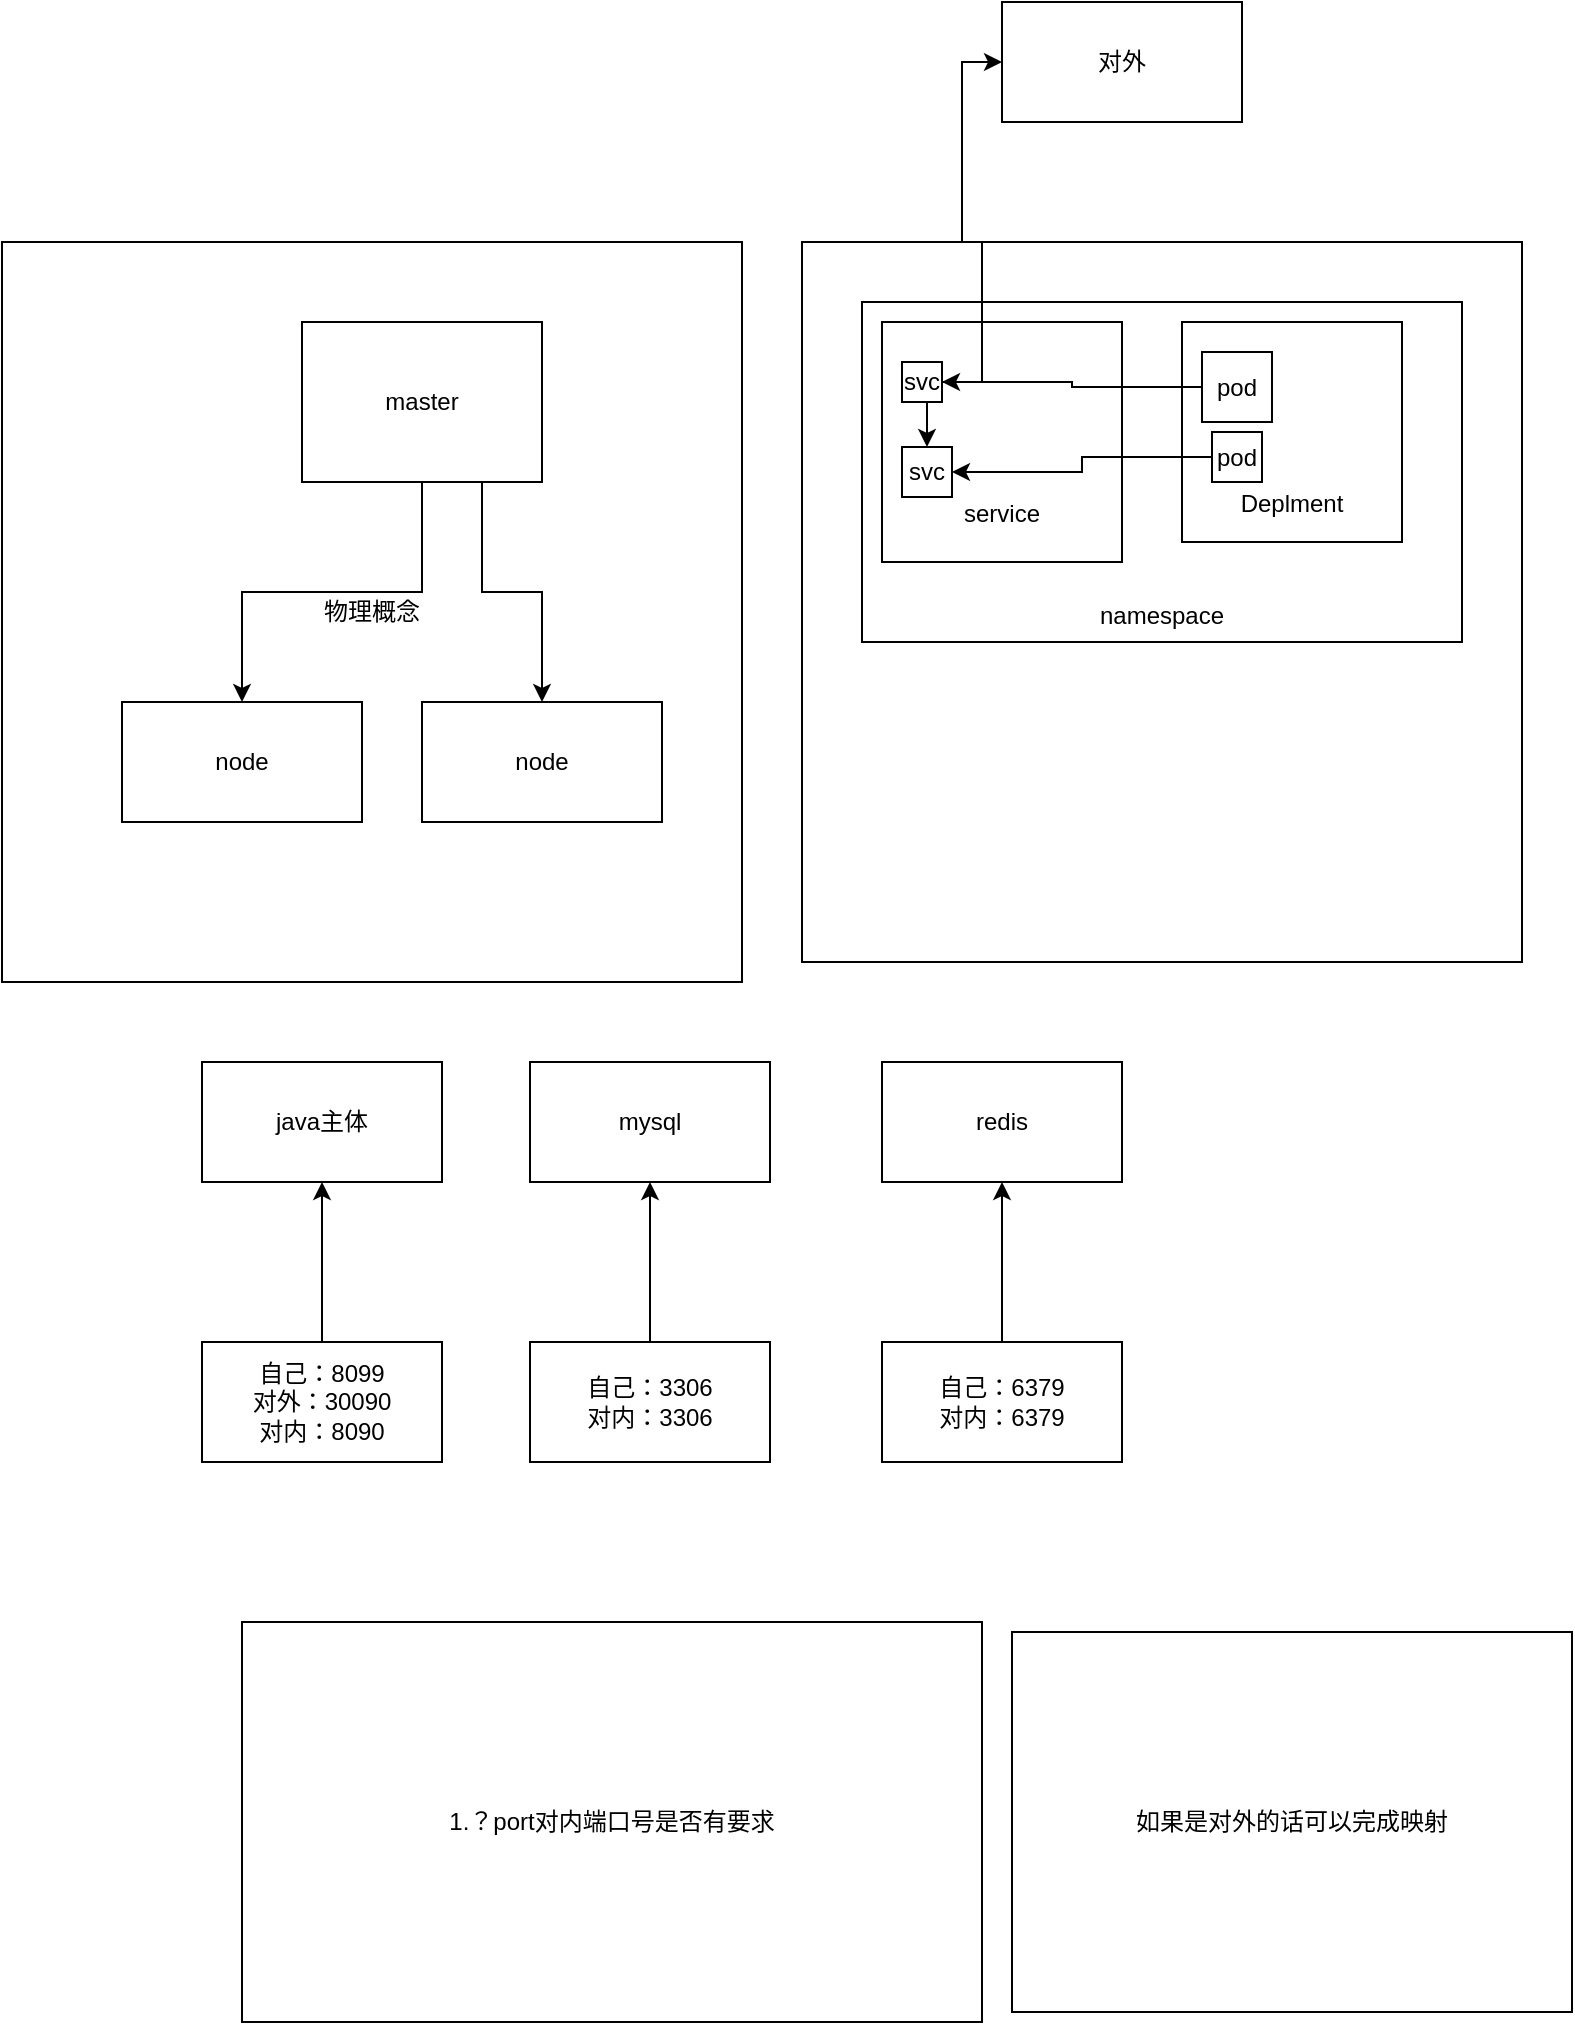 <mxfile version="20.0.4" type="github">
  <diagram id="aE9kvv7NJy-3S83cpJ76" name="Page-1">
    <mxGraphModel dx="1292" dy="578" grid="1" gridSize="10" guides="1" tooltips="1" connect="1" arrows="1" fold="1" page="1" pageScale="1" pageWidth="827" pageHeight="1169" math="0" shadow="0">
      <root>
        <mxCell id="0" />
        <mxCell id="1" parent="0" />
        <mxCell id="0Yh7rT4wNSJPTgpAmVTI-1" value="物理概念" style="whiteSpace=wrap;html=1;aspect=fixed;" parent="1" vertex="1">
          <mxGeometry x="30" y="120" width="370" height="370" as="geometry" />
        </mxCell>
        <mxCell id="0Yh7rT4wNSJPTgpAmVTI-6" style="edgeStyle=orthogonalEdgeStyle;rounded=0;orthogonalLoop=1;jettySize=auto;html=1;exitX=0.5;exitY=1;exitDx=0;exitDy=0;entryX=0.5;entryY=0;entryDx=0;entryDy=0;" parent="1" source="0Yh7rT4wNSJPTgpAmVTI-2" target="0Yh7rT4wNSJPTgpAmVTI-3" edge="1">
          <mxGeometry relative="1" as="geometry" />
        </mxCell>
        <mxCell id="0Yh7rT4wNSJPTgpAmVTI-7" style="edgeStyle=orthogonalEdgeStyle;rounded=0;orthogonalLoop=1;jettySize=auto;html=1;exitX=0.75;exitY=1;exitDx=0;exitDy=0;" parent="1" source="0Yh7rT4wNSJPTgpAmVTI-2" target="0Yh7rT4wNSJPTgpAmVTI-4" edge="1">
          <mxGeometry relative="1" as="geometry" />
        </mxCell>
        <mxCell id="0Yh7rT4wNSJPTgpAmVTI-2" value="master" style="rounded=0;whiteSpace=wrap;html=1;" parent="1" vertex="1">
          <mxGeometry x="180" y="160" width="120" height="80" as="geometry" />
        </mxCell>
        <mxCell id="0Yh7rT4wNSJPTgpAmVTI-3" value="node" style="rounded=0;whiteSpace=wrap;html=1;" parent="1" vertex="1">
          <mxGeometry x="90" y="350" width="120" height="60" as="geometry" />
        </mxCell>
        <mxCell id="0Yh7rT4wNSJPTgpAmVTI-4" value="node" style="rounded=0;whiteSpace=wrap;html=1;" parent="1" vertex="1">
          <mxGeometry x="240" y="350" width="120" height="60" as="geometry" />
        </mxCell>
        <mxCell id="0Yh7rT4wNSJPTgpAmVTI-8" value="" style="whiteSpace=wrap;html=1;aspect=fixed;" parent="1" vertex="1">
          <mxGeometry x="430" y="120" width="360" height="360" as="geometry" />
        </mxCell>
        <mxCell id="0Yh7rT4wNSJPTgpAmVTI-9" value="&lt;br&gt;&lt;br&gt;&lt;br&gt;&lt;br&gt;&lt;br&gt;&lt;br&gt;&lt;br&gt;&lt;br&gt;&lt;br&gt;&lt;br&gt;namespace" style="rounded=0;whiteSpace=wrap;html=1;" parent="1" vertex="1">
          <mxGeometry x="460" y="150" width="300" height="170" as="geometry" />
        </mxCell>
        <mxCell id="0Yh7rT4wNSJPTgpAmVTI-10" value="&lt;br&gt;&lt;br&gt;&lt;br&gt;&lt;br&gt;&lt;br&gt;service" style="whiteSpace=wrap;html=1;aspect=fixed;" parent="1" vertex="1">
          <mxGeometry x="470" y="160" width="120" height="120" as="geometry" />
        </mxCell>
        <mxCell id="0Yh7rT4wNSJPTgpAmVTI-11" value="&lt;br&gt;&lt;br&gt;&lt;br&gt;&lt;br&gt;&lt;br&gt;Deplment" style="whiteSpace=wrap;html=1;aspect=fixed;" parent="1" vertex="1">
          <mxGeometry x="620" y="160" width="110" height="110" as="geometry" />
        </mxCell>
        <mxCell id="0Yh7rT4wNSJPTgpAmVTI-15" style="edgeStyle=orthogonalEdgeStyle;rounded=0;orthogonalLoop=1;jettySize=auto;html=1;entryX=1;entryY=0.5;entryDx=0;entryDy=0;" parent="1" source="0Yh7rT4wNSJPTgpAmVTI-12" target="0Yh7rT4wNSJPTgpAmVTI-14" edge="1">
          <mxGeometry relative="1" as="geometry" />
        </mxCell>
        <mxCell id="0Yh7rT4wNSJPTgpAmVTI-12" value="pod" style="whiteSpace=wrap;html=1;aspect=fixed;" parent="1" vertex="1">
          <mxGeometry x="630" y="175" width="35" height="35" as="geometry" />
        </mxCell>
        <mxCell id="0Yh7rT4wNSJPTgpAmVTI-17" style="edgeStyle=orthogonalEdgeStyle;rounded=0;orthogonalLoop=1;jettySize=auto;html=1;exitX=0;exitY=0.5;exitDx=0;exitDy=0;entryX=1;entryY=0.5;entryDx=0;entryDy=0;" parent="1" source="0Yh7rT4wNSJPTgpAmVTI-13" target="0Yh7rT4wNSJPTgpAmVTI-16" edge="1">
          <mxGeometry relative="1" as="geometry" />
        </mxCell>
        <mxCell id="0Yh7rT4wNSJPTgpAmVTI-13" value="pod" style="whiteSpace=wrap;html=1;aspect=fixed;" parent="1" vertex="1">
          <mxGeometry x="635" y="215" width="25" height="25" as="geometry" />
        </mxCell>
        <mxCell id="0Yh7rT4wNSJPTgpAmVTI-18" style="edgeStyle=orthogonalEdgeStyle;rounded=0;orthogonalLoop=1;jettySize=auto;html=1;exitX=0.5;exitY=1;exitDx=0;exitDy=0;entryX=0.5;entryY=0;entryDx=0;entryDy=0;" parent="1" source="0Yh7rT4wNSJPTgpAmVTI-14" target="0Yh7rT4wNSJPTgpAmVTI-16" edge="1">
          <mxGeometry relative="1" as="geometry" />
        </mxCell>
        <mxCell id="0Yh7rT4wNSJPTgpAmVTI-19" style="edgeStyle=orthogonalEdgeStyle;rounded=0;orthogonalLoop=1;jettySize=auto;html=1;entryX=0;entryY=0.5;entryDx=0;entryDy=0;" parent="1" source="0Yh7rT4wNSJPTgpAmVTI-14" target="0Yh7rT4wNSJPTgpAmVTI-20" edge="1">
          <mxGeometry relative="1" as="geometry">
            <mxPoint x="490" y="60" as="targetPoint" />
          </mxGeometry>
        </mxCell>
        <mxCell id="0Yh7rT4wNSJPTgpAmVTI-14" value="svc" style="whiteSpace=wrap;html=1;aspect=fixed;" parent="1" vertex="1">
          <mxGeometry x="480" y="180" width="20" height="20" as="geometry" />
        </mxCell>
        <mxCell id="0Yh7rT4wNSJPTgpAmVTI-16" value="svc" style="whiteSpace=wrap;html=1;aspect=fixed;" parent="1" vertex="1">
          <mxGeometry x="480" y="222.5" width="25" height="25" as="geometry" />
        </mxCell>
        <mxCell id="0Yh7rT4wNSJPTgpAmVTI-20" value="对外" style="rounded=0;whiteSpace=wrap;html=1;" parent="1" vertex="1">
          <mxGeometry x="530" width="120" height="60" as="geometry" />
        </mxCell>
        <mxCell id="0Yh7rT4wNSJPTgpAmVTI-21" value="java主体" style="rounded=0;whiteSpace=wrap;html=1;" parent="1" vertex="1">
          <mxGeometry x="130" y="530" width="120" height="60" as="geometry" />
        </mxCell>
        <mxCell id="0Yh7rT4wNSJPTgpAmVTI-22" value="mysql" style="rounded=0;whiteSpace=wrap;html=1;" parent="1" vertex="1">
          <mxGeometry x="294" y="530" width="120" height="60" as="geometry" />
        </mxCell>
        <mxCell id="0Yh7rT4wNSJPTgpAmVTI-23" value="redis" style="rounded=0;whiteSpace=wrap;html=1;" parent="1" vertex="1">
          <mxGeometry x="470" y="530" width="120" height="60" as="geometry" />
        </mxCell>
        <mxCell id="0Yh7rT4wNSJPTgpAmVTI-28" style="edgeStyle=orthogonalEdgeStyle;rounded=0;orthogonalLoop=1;jettySize=auto;html=1;" parent="1" source="0Yh7rT4wNSJPTgpAmVTI-24" target="0Yh7rT4wNSJPTgpAmVTI-21" edge="1">
          <mxGeometry relative="1" as="geometry" />
        </mxCell>
        <mxCell id="0Yh7rT4wNSJPTgpAmVTI-24" value="自己：8099&lt;br&gt;对外：30090&lt;br&gt;对内：8090" style="rounded=0;whiteSpace=wrap;html=1;" parent="1" vertex="1">
          <mxGeometry x="130" y="670" width="120" height="60" as="geometry" />
        </mxCell>
        <mxCell id="0Yh7rT4wNSJPTgpAmVTI-31" style="edgeStyle=orthogonalEdgeStyle;rounded=0;orthogonalLoop=1;jettySize=auto;html=1;" parent="1" source="0Yh7rT4wNSJPTgpAmVTI-25" target="0Yh7rT4wNSJPTgpAmVTI-22" edge="1">
          <mxGeometry relative="1" as="geometry" />
        </mxCell>
        <mxCell id="0Yh7rT4wNSJPTgpAmVTI-25" value="自己：3306&lt;br&gt;对内：3306" style="rounded=0;whiteSpace=wrap;html=1;" parent="1" vertex="1">
          <mxGeometry x="294" y="670" width="120" height="60" as="geometry" />
        </mxCell>
        <mxCell id="0Yh7rT4wNSJPTgpAmVTI-32" style="edgeStyle=orthogonalEdgeStyle;rounded=0;orthogonalLoop=1;jettySize=auto;html=1;" parent="1" source="0Yh7rT4wNSJPTgpAmVTI-26" target="0Yh7rT4wNSJPTgpAmVTI-23" edge="1">
          <mxGeometry relative="1" as="geometry" />
        </mxCell>
        <mxCell id="0Yh7rT4wNSJPTgpAmVTI-26" value="自己：6379&lt;br&gt;对内：6379" style="rounded=0;whiteSpace=wrap;html=1;" parent="1" vertex="1">
          <mxGeometry x="470" y="670" width="120" height="60" as="geometry" />
        </mxCell>
        <mxCell id="0Yh7rT4wNSJPTgpAmVTI-27" value="如果是对外的话可以完成映射" style="rounded=0;whiteSpace=wrap;html=1;" parent="1" vertex="1">
          <mxGeometry x="535" y="815" width="280" height="190" as="geometry" />
        </mxCell>
        <mxCell id="0Yh7rT4wNSJPTgpAmVTI-30" value="1.？port对内端口号是否有要求" style="rounded=0;whiteSpace=wrap;html=1;" parent="1" vertex="1">
          <mxGeometry x="150" y="810" width="370" height="200" as="geometry" />
        </mxCell>
      </root>
    </mxGraphModel>
  </diagram>
</mxfile>
